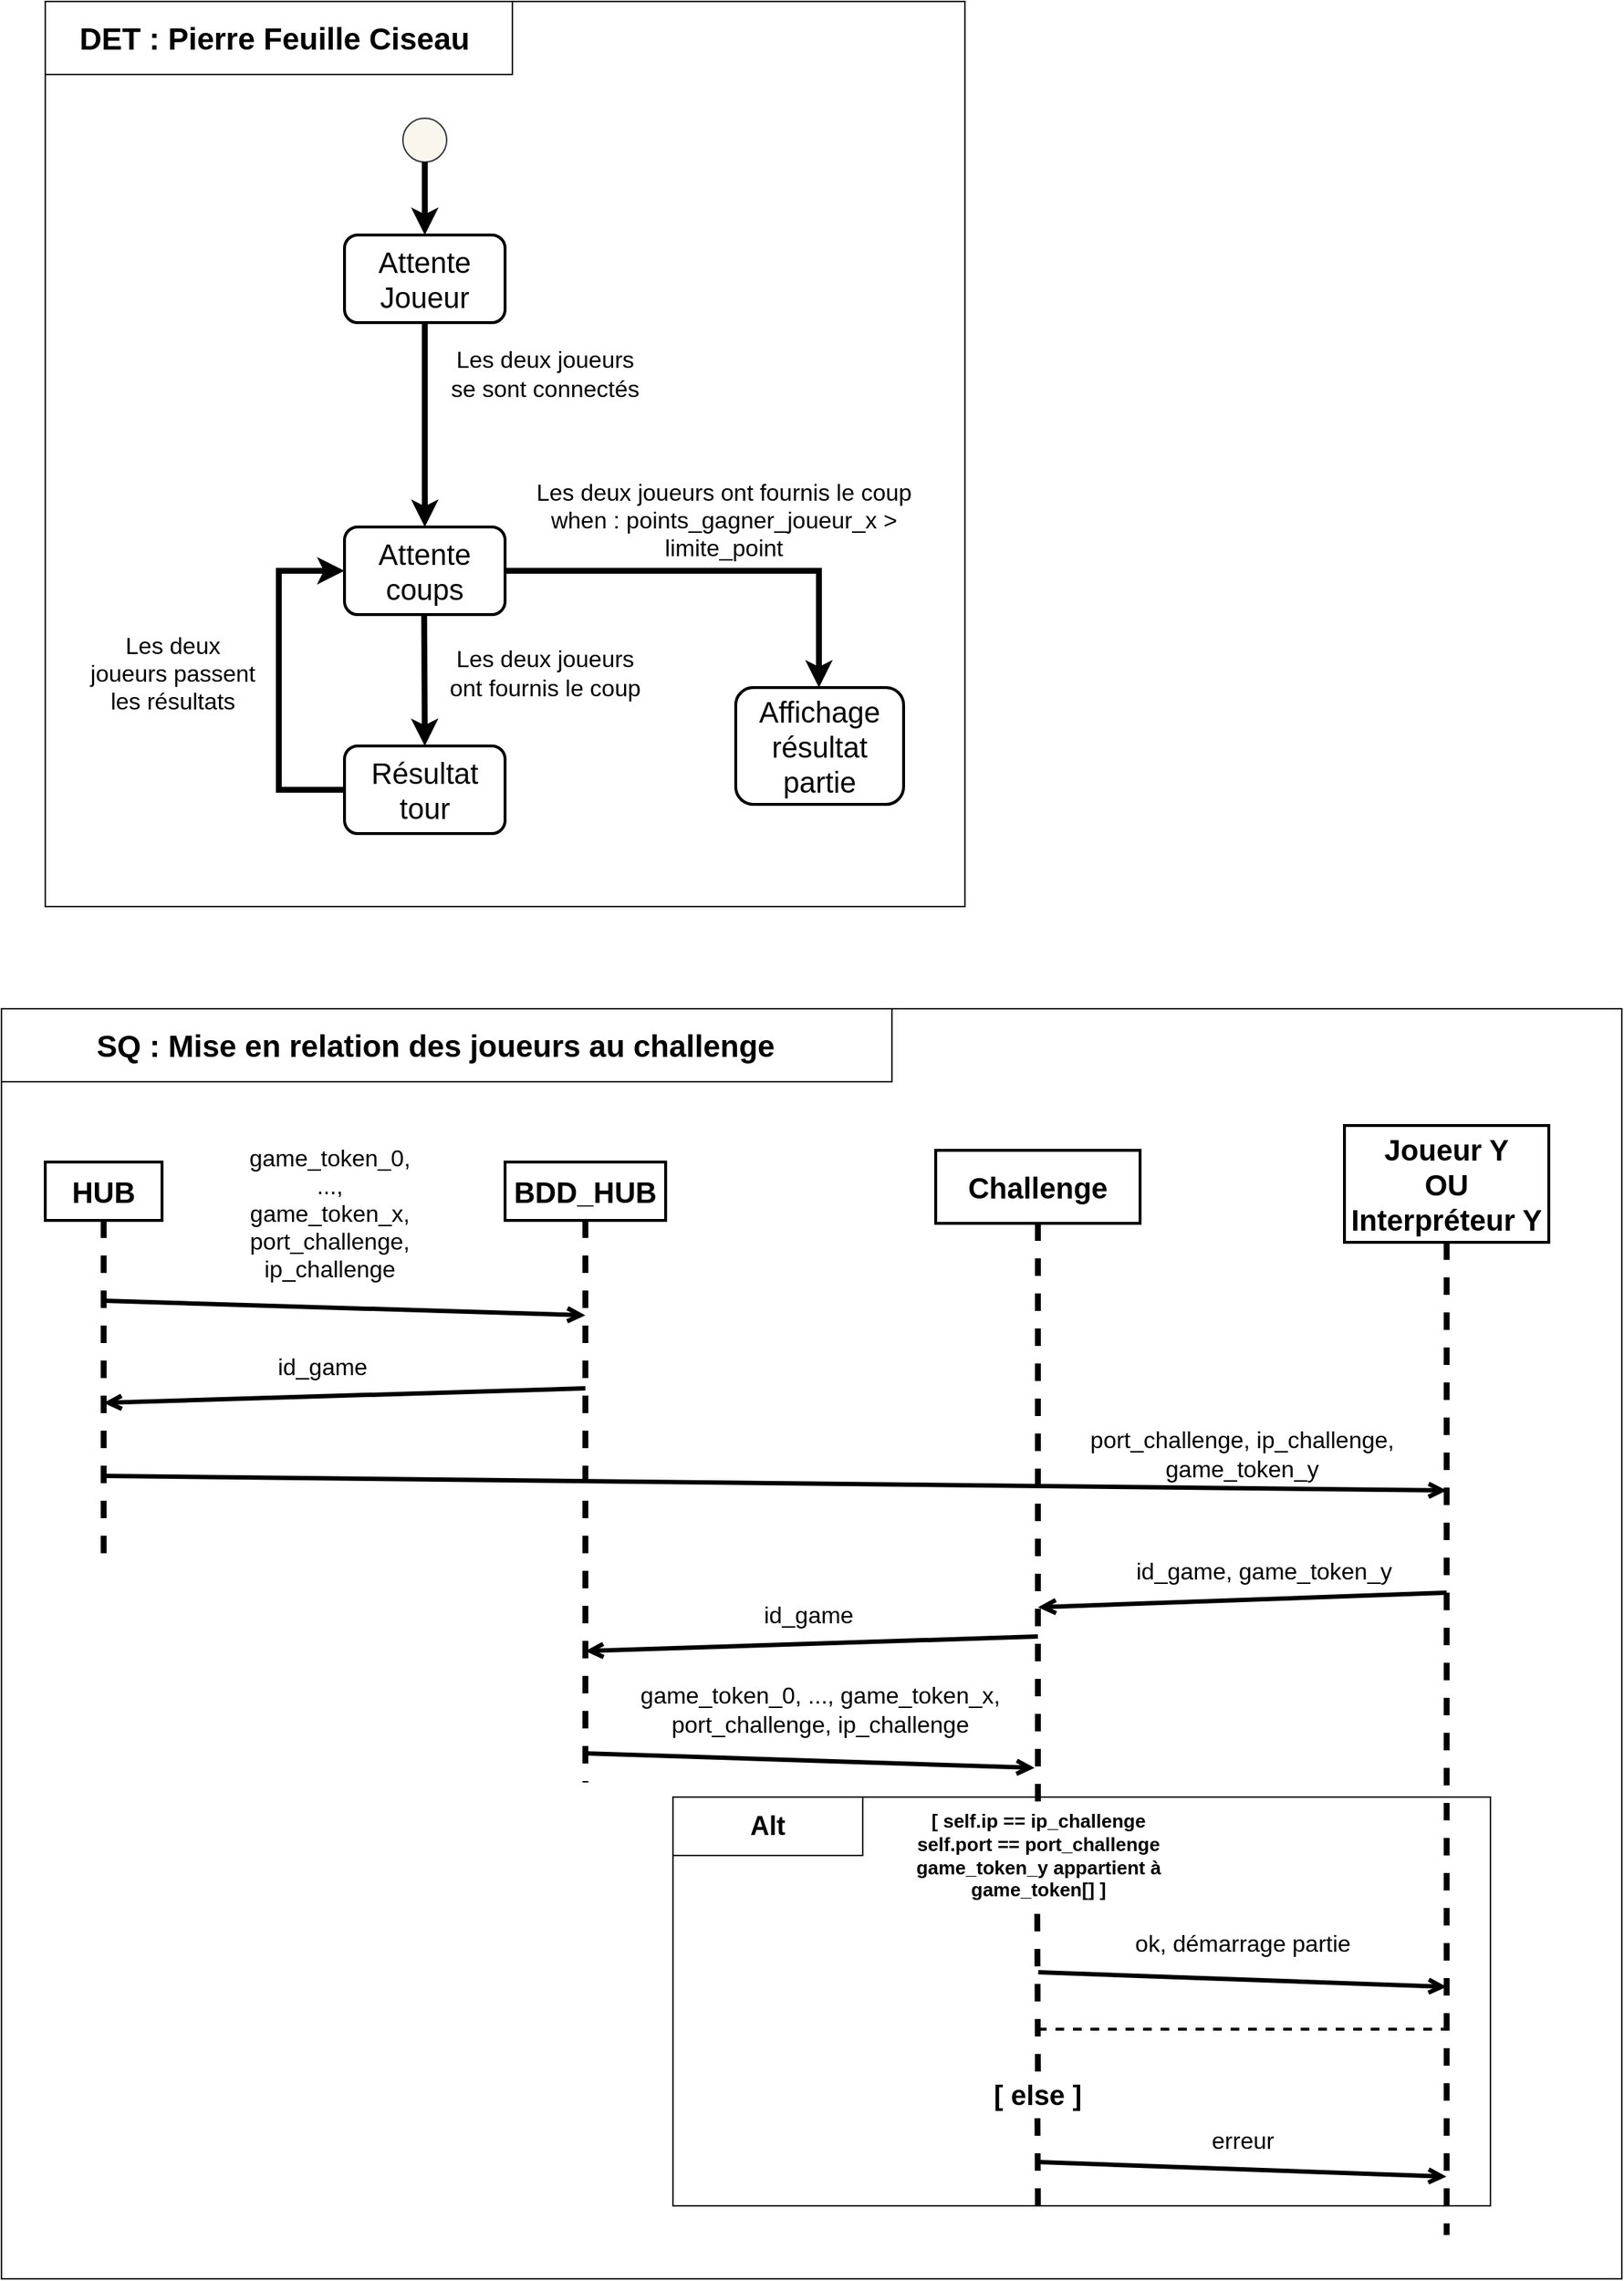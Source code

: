 <mxfile version="24.8.0">
  <diagram name="Page-1" id="ljvkJ78lbDoqU382ew_U">
    <mxGraphModel dx="1245" dy="1721" grid="1" gridSize="10" guides="1" tooltips="1" connect="1" arrows="1" fold="1" page="1" pageScale="1" pageWidth="1200" pageHeight="1700" math="0" shadow="0">
      <root>
        <mxCell id="0" />
        <mxCell id="1" parent="0" />
        <mxCell id="nNztSRtE_IbLVh_h7--W-64" value="" style="rounded=0;whiteSpace=wrap;html=1;" vertex="1" parent="1">
          <mxGeometry x="30" y="800" width="1110" height="870" as="geometry" />
        </mxCell>
        <mxCell id="nNztSRtE_IbLVh_h7--W-67" value="" style="rounded=0;whiteSpace=wrap;html=1;" vertex="1" parent="1">
          <mxGeometry x="490" y="1340" width="560" height="280" as="geometry" />
        </mxCell>
        <mxCell id="nNztSRtE_IbLVh_h7--W-18" value="" style="rounded=0;whiteSpace=wrap;html=1;" vertex="1" parent="1">
          <mxGeometry x="60" y="110" width="630" height="620" as="geometry" />
        </mxCell>
        <mxCell id="nNztSRtE_IbLVh_h7--W-2" value="" style="ellipse;whiteSpace=wrap;html=1;aspect=fixed;fillColor=#f9f7ed;strokeColor=#36393d;" vertex="1" parent="1">
          <mxGeometry x="305" y="190" width="30" height="30" as="geometry" />
        </mxCell>
        <mxCell id="nNztSRtE_IbLVh_h7--W-3" value="Attente&lt;div&gt;Joueur&lt;/div&gt;" style="rounded=1;whiteSpace=wrap;html=1;fontSize=20;strokeWidth=2;" vertex="1" parent="1">
          <mxGeometry x="265" y="270" width="110" height="60" as="geometry" />
        </mxCell>
        <mxCell id="nNztSRtE_IbLVh_h7--W-4" value="Attente coups" style="rounded=1;whiteSpace=wrap;html=1;fontSize=20;strokeWidth=2;" vertex="1" parent="1">
          <mxGeometry x="265" y="470" width="110" height="60" as="geometry" />
        </mxCell>
        <mxCell id="nNztSRtE_IbLVh_h7--W-6" value="" style="endArrow=classic;html=1;rounded=0;exitX=0.5;exitY=1;exitDx=0;exitDy=0;entryX=0.5;entryY=0;entryDx=0;entryDy=0;strokeWidth=4;" edge="1" parent="1" source="nNztSRtE_IbLVh_h7--W-3" target="nNztSRtE_IbLVh_h7--W-4">
          <mxGeometry width="50" height="50" relative="1" as="geometry">
            <mxPoint x="300" y="410" as="sourcePoint" />
            <mxPoint x="240" y="350" as="targetPoint" />
          </mxGeometry>
        </mxCell>
        <mxCell id="nNztSRtE_IbLVh_h7--W-8" value="Résultat tour" style="rounded=1;whiteSpace=wrap;html=1;fontSize=20;strokeWidth=2;" vertex="1" parent="1">
          <mxGeometry x="265" y="620" width="110" height="60" as="geometry" />
        </mxCell>
        <mxCell id="nNztSRtE_IbLVh_h7--W-9" value="Les deux joueurs se sont connectés" style="text;html=1;align=center;verticalAlign=middle;whiteSpace=wrap;rounded=0;fontSize=16;" vertex="1" parent="1">
          <mxGeometry x="335" y="350" width="135" height="30" as="geometry" />
        </mxCell>
        <mxCell id="nNztSRtE_IbLVh_h7--W-10" value="" style="endArrow=classic;html=1;rounded=0;exitX=0.5;exitY=1;exitDx=0;exitDy=0;entryX=0.5;entryY=0;entryDx=0;entryDy=0;strokeWidth=4;" edge="1" parent="1" target="nNztSRtE_IbLVh_h7--W-8">
          <mxGeometry width="50" height="50" relative="1" as="geometry">
            <mxPoint x="319.58" y="530" as="sourcePoint" />
            <mxPoint x="319.58" y="610" as="targetPoint" />
          </mxGeometry>
        </mxCell>
        <mxCell id="nNztSRtE_IbLVh_h7--W-11" value="Les deux joueurs ont fournis le coup" style="text;html=1;align=center;verticalAlign=middle;whiteSpace=wrap;rounded=0;fontSize=16;" vertex="1" parent="1">
          <mxGeometry x="335" y="550" width="135" height="40" as="geometry" />
        </mxCell>
        <mxCell id="nNztSRtE_IbLVh_h7--W-12" value="" style="endArrow=classic;html=1;rounded=0;exitX=0;exitY=0.5;exitDx=0;exitDy=0;entryX=0;entryY=0.5;entryDx=0;entryDy=0;strokeWidth=4;" edge="1" parent="1" source="nNztSRtE_IbLVh_h7--W-8" target="nNztSRtE_IbLVh_h7--W-4">
          <mxGeometry width="50" height="50" relative="1" as="geometry">
            <mxPoint x="329.58" y="540" as="sourcePoint" />
            <mxPoint x="330" y="630" as="targetPoint" />
            <Array as="points">
              <mxPoint x="220" y="650" />
              <mxPoint x="220" y="500" />
            </Array>
          </mxGeometry>
        </mxCell>
        <mxCell id="nNztSRtE_IbLVh_h7--W-13" value="Les deux joueurs passent les résultats" style="text;html=1;align=center;verticalAlign=middle;whiteSpace=wrap;rounded=0;fontSize=16;" vertex="1" parent="1">
          <mxGeometry x="90" y="540" width="115" height="60" as="geometry" />
        </mxCell>
        <mxCell id="nNztSRtE_IbLVh_h7--W-14" value="" style="endArrow=classic;html=1;rounded=0;exitX=1;exitY=0.5;exitDx=0;exitDy=0;strokeWidth=4;" edge="1" parent="1" source="nNztSRtE_IbLVh_h7--W-4">
          <mxGeometry width="50" height="50" relative="1" as="geometry">
            <mxPoint x="329.58" y="540" as="sourcePoint" />
            <mxPoint x="590" y="580" as="targetPoint" />
            <Array as="points">
              <mxPoint x="590" y="500" />
            </Array>
          </mxGeometry>
        </mxCell>
        <mxCell id="nNztSRtE_IbLVh_h7--W-15" value="Les deux joueurs ont fournis le coup&lt;div&gt;when : points_gagner_joueur_x &amp;gt; limite_point&lt;/div&gt;" style="text;html=1;align=center;verticalAlign=middle;whiteSpace=wrap;rounded=0;fontSize=16;" vertex="1" parent="1">
          <mxGeometry x="390" y="440" width="270" height="50" as="geometry" />
        </mxCell>
        <mxCell id="nNztSRtE_IbLVh_h7--W-16" value="Affichage résultat partie" style="rounded=1;whiteSpace=wrap;html=1;fontSize=20;strokeWidth=2;" vertex="1" parent="1">
          <mxGeometry x="533" y="580" width="115" height="80" as="geometry" />
        </mxCell>
        <mxCell id="nNztSRtE_IbLVh_h7--W-17" value="" style="endArrow=classic;html=1;rounded=0;exitX=0.5;exitY=1;exitDx=0;exitDy=0;entryX=0.5;entryY=0;entryDx=0;entryDy=0;strokeWidth=4;" edge="1" parent="1" source="nNztSRtE_IbLVh_h7--W-2" target="nNztSRtE_IbLVh_h7--W-3">
          <mxGeometry width="50" height="50" relative="1" as="geometry">
            <mxPoint x="330" y="340" as="sourcePoint" />
            <mxPoint x="330" y="480" as="targetPoint" />
          </mxGeometry>
        </mxCell>
        <mxCell id="nNztSRtE_IbLVh_h7--W-19" value="" style="rounded=0;whiteSpace=wrap;html=1;" vertex="1" parent="1">
          <mxGeometry x="60" y="110" width="320" height="50" as="geometry" />
        </mxCell>
        <mxCell id="nNztSRtE_IbLVh_h7--W-21" value="DET : Pierre Feuille Ciseau&amp;nbsp;" style="text;html=1;align=center;verticalAlign=middle;whiteSpace=wrap;rounded=0;fontSize=21;fontStyle=1" vertex="1" parent="1">
          <mxGeometry x="75" y="115" width="290" height="40" as="geometry" />
        </mxCell>
        <mxCell id="nNztSRtE_IbLVh_h7--W-23" value="HUB" style="rounded=0;whiteSpace=wrap;html=1;fontStyle=1;fontSize=20;strokeWidth=2;" vertex="1" parent="1">
          <mxGeometry x="60" y="905" width="80" height="40" as="geometry" />
        </mxCell>
        <mxCell id="nNztSRtE_IbLVh_h7--W-24" value="Joueur Y&lt;div&gt;OU&lt;/div&gt;&lt;div&gt;Interpréteur Y&lt;/div&gt;" style="rounded=0;whiteSpace=wrap;html=1;fontStyle=1;fontSize=20;strokeWidth=2;" vertex="1" parent="1">
          <mxGeometry x="950" y="880" width="140" height="80" as="geometry" />
        </mxCell>
        <mxCell id="nNztSRtE_IbLVh_h7--W-25" value="Challenge" style="rounded=0;whiteSpace=wrap;html=1;fontStyle=1;fontSize=20;strokeWidth=2;" vertex="1" parent="1">
          <mxGeometry x="670" y="897" width="140" height="50" as="geometry" />
        </mxCell>
        <mxCell id="nNztSRtE_IbLVh_h7--W-26" value="BDD_HUB" style="rounded=0;whiteSpace=wrap;html=1;fontStyle=1;fontSize=20;strokeWidth=2;" vertex="1" parent="1">
          <mxGeometry x="375" y="905" width="110" height="40" as="geometry" />
        </mxCell>
        <mxCell id="nNztSRtE_IbLVh_h7--W-28" value="" style="endArrow=none;dashed=1;html=1;rounded=0;exitX=0.5;exitY=1;exitDx=0;exitDy=0;fontSize=16;strokeWidth=4;" edge="1" parent="1" source="nNztSRtE_IbLVh_h7--W-23">
          <mxGeometry width="50" height="50" relative="1" as="geometry">
            <mxPoint x="99.57" y="1000" as="sourcePoint" />
            <mxPoint x="100" y="1180" as="targetPoint" />
          </mxGeometry>
        </mxCell>
        <mxCell id="nNztSRtE_IbLVh_h7--W-29" value="" style="endArrow=none;dashed=1;html=1;rounded=0;exitX=0.5;exitY=1;exitDx=0;exitDy=0;fontSize=16;strokeWidth=4;" edge="1" parent="1">
          <mxGeometry width="50" height="50" relative="1" as="geometry">
            <mxPoint x="430" y="945" as="sourcePoint" />
            <mxPoint x="430" y="1330" as="targetPoint" />
          </mxGeometry>
        </mxCell>
        <mxCell id="nNztSRtE_IbLVh_h7--W-30" value="" style="endArrow=none;dashed=1;html=1;rounded=0;exitX=0.5;exitY=1;exitDx=0;exitDy=0;fontSize=16;strokeWidth=4;" edge="1" parent="1">
          <mxGeometry width="50" height="50" relative="1" as="geometry">
            <mxPoint x="740" y="947" as="sourcePoint" />
            <mxPoint x="740" y="1350" as="targetPoint" />
          </mxGeometry>
        </mxCell>
        <mxCell id="nNztSRtE_IbLVh_h7--W-31" value="" style="endArrow=none;dashed=1;html=1;rounded=0;exitX=0.5;exitY=1;exitDx=0;exitDy=0;fontSize=16;strokeWidth=4;" edge="1" parent="1">
          <mxGeometry width="50" height="50" relative="1" as="geometry">
            <mxPoint x="1020" y="960" as="sourcePoint" />
            <mxPoint x="1020" y="1640" as="targetPoint" />
          </mxGeometry>
        </mxCell>
        <mxCell id="nNztSRtE_IbLVh_h7--W-33" value="" style="endArrow=open;html=1;rounded=0;endFill=0;strokeWidth=3;" edge="1" parent="1">
          <mxGeometry width="50" height="50" relative="1" as="geometry">
            <mxPoint x="100" y="1000" as="sourcePoint" />
            <mxPoint x="430" y="1010" as="targetPoint" />
          </mxGeometry>
        </mxCell>
        <mxCell id="nNztSRtE_IbLVh_h7--W-35" value="&lt;div&gt;&lt;span style=&quot;background-color: initial;&quot;&gt;game_token_0,&lt;/span&gt;&lt;/div&gt;&lt;div&gt;...,&lt;br&gt;&lt;div&gt;game_token_x,&lt;/div&gt;&lt;/div&gt;&lt;div&gt;port_challenge,&lt;/div&gt;&lt;div&gt;ip_challenge&lt;/div&gt;" style="text;html=1;align=center;verticalAlign=middle;whiteSpace=wrap;rounded=0;fontSize=16;" vertex="1" parent="1">
          <mxGeometry x="190" y="890" width="130" height="100" as="geometry" />
        </mxCell>
        <mxCell id="nNztSRtE_IbLVh_h7--W-40" value="" style="endArrow=open;html=1;rounded=0;endFill=0;strokeWidth=3;" edge="1" parent="1">
          <mxGeometry width="50" height="50" relative="1" as="geometry">
            <mxPoint x="430" y="1060" as="sourcePoint" />
            <mxPoint x="100" y="1070" as="targetPoint" />
          </mxGeometry>
        </mxCell>
        <mxCell id="nNztSRtE_IbLVh_h7--W-41" value="&lt;div&gt;id_game&lt;/div&gt;" style="text;html=1;align=center;verticalAlign=middle;whiteSpace=wrap;rounded=0;fontSize=16;" vertex="1" parent="1">
          <mxGeometry x="205" y="1030" width="90" height="30" as="geometry" />
        </mxCell>
        <mxCell id="nNztSRtE_IbLVh_h7--W-43" value="" style="endArrow=open;html=1;rounded=0;endFill=0;strokeWidth=3;" edge="1" parent="1">
          <mxGeometry width="50" height="50" relative="1" as="geometry">
            <mxPoint x="740" y="1230" as="sourcePoint" />
            <mxPoint x="430" y="1240" as="targetPoint" />
          </mxGeometry>
        </mxCell>
        <mxCell id="nNztSRtE_IbLVh_h7--W-44" value="&lt;div&gt;id_game&lt;/div&gt;" style="text;html=1;align=center;verticalAlign=middle;whiteSpace=wrap;rounded=0;fontSize=16;" vertex="1" parent="1">
          <mxGeometry x="538" y="1200" width="90" height="30" as="geometry" />
        </mxCell>
        <mxCell id="nNztSRtE_IbLVh_h7--W-45" value="" style="endArrow=open;html=1;rounded=0;endFill=0;strokeWidth=3;" edge="1" parent="1">
          <mxGeometry width="50" height="50" relative="1" as="geometry">
            <mxPoint x="428.25" y="1310" as="sourcePoint" />
            <mxPoint x="737.75" y="1320" as="targetPoint" />
          </mxGeometry>
        </mxCell>
        <mxCell id="nNztSRtE_IbLVh_h7--W-46" value="&lt;div&gt;&lt;span style=&quot;background-color: initial;&quot;&gt;game_token_0,&amp;nbsp;&lt;/span&gt;&lt;span style=&quot;background-color: initial;&quot;&gt;...,&amp;nbsp;&lt;/span&gt;&lt;span style=&quot;background-color: initial;&quot;&gt;game_token_x,&lt;/span&gt;&lt;/div&gt;&lt;div&gt;&lt;div&gt;port_challenge,&amp;nbsp;&lt;span style=&quot;background-color: initial;&quot;&gt;ip_challenge&lt;/span&gt;&lt;/div&gt;&lt;/div&gt;" style="text;html=1;align=center;verticalAlign=middle;whiteSpace=wrap;rounded=0;fontSize=16;" vertex="1" parent="1">
          <mxGeometry x="454.5" y="1260" width="272" height="40" as="geometry" />
        </mxCell>
        <mxCell id="nNztSRtE_IbLVh_h7--W-47" value="" style="endArrow=open;html=1;rounded=0;endFill=0;strokeWidth=3;" edge="1" parent="1">
          <mxGeometry width="50" height="50" relative="1" as="geometry">
            <mxPoint x="100" y="1120" as="sourcePoint" />
            <mxPoint x="1020" y="1130" as="targetPoint" />
          </mxGeometry>
        </mxCell>
        <mxCell id="nNztSRtE_IbLVh_h7--W-48" value="&lt;div&gt;&lt;span style=&quot;background-color: initial;&quot;&gt;port_challenge,&amp;nbsp;&lt;/span&gt;&lt;span style=&quot;background-color: initial;&quot;&gt;ip_challenge,&lt;/span&gt;&lt;/div&gt;&lt;div&gt;&lt;span style=&quot;background-color: initial;&quot;&gt;game_token_y&lt;/span&gt;&lt;/div&gt;" style="text;html=1;align=center;verticalAlign=middle;whiteSpace=wrap;rounded=0;fontSize=16;" vertex="1" parent="1">
          <mxGeometry x="770" y="1090" width="220" height="30" as="geometry" />
        </mxCell>
        <mxCell id="nNztSRtE_IbLVh_h7--W-50" value="" style="endArrow=open;html=1;rounded=0;endFill=0;strokeWidth=3;" edge="1" parent="1">
          <mxGeometry width="50" height="50" relative="1" as="geometry">
            <mxPoint x="1020" y="1200" as="sourcePoint" />
            <mxPoint x="740" y="1210" as="targetPoint" />
          </mxGeometry>
        </mxCell>
        <mxCell id="nNztSRtE_IbLVh_h7--W-51" value="&lt;div&gt;id_game, game_token_y&lt;/div&gt;" style="text;html=1;align=center;verticalAlign=middle;whiteSpace=wrap;rounded=0;fontSize=16;" vertex="1" parent="1">
          <mxGeometry x="800" y="1170" width="190" height="30" as="geometry" />
        </mxCell>
        <mxCell id="nNztSRtE_IbLVh_h7--W-52" value="[ self.ip == ip_challenge&lt;div style=&quot;font-size: 13px;&quot;&gt;self.port == port_challenge&lt;/div&gt;&lt;div style=&quot;font-size: 13px;&quot;&gt;game_token_y appartient à game_token[] ]&lt;/div&gt;" style="text;html=1;align=center;verticalAlign=middle;whiteSpace=wrap;rounded=0;fontSize=13;fontStyle=1" vertex="1" parent="1">
          <mxGeometry x="652.5" y="1350" width="175" height="60" as="geometry" />
        </mxCell>
        <mxCell id="nNztSRtE_IbLVh_h7--W-53" value="" style="endArrow=none;dashed=1;html=1;rounded=0;exitX=0.5;exitY=1;exitDx=0;exitDy=0;fontSize=16;strokeWidth=4;" edge="1" parent="1">
          <mxGeometry width="50" height="50" relative="1" as="geometry">
            <mxPoint x="739.57" y="1420" as="sourcePoint" />
            <mxPoint x="740" y="1530" as="targetPoint" />
          </mxGeometry>
        </mxCell>
        <mxCell id="nNztSRtE_IbLVh_h7--W-54" value="" style="endArrow=open;html=1;rounded=0;endFill=0;strokeWidth=3;" edge="1" parent="1">
          <mxGeometry width="50" height="50" relative="1" as="geometry">
            <mxPoint x="740.25" y="1460" as="sourcePoint" />
            <mxPoint x="1020" y="1470" as="targetPoint" />
          </mxGeometry>
        </mxCell>
        <mxCell id="nNztSRtE_IbLVh_h7--W-55" value="&lt;div&gt;ok, démarrage partie&lt;/div&gt;" style="text;html=1;align=center;verticalAlign=middle;whiteSpace=wrap;rounded=0;fontSize=16;" vertex="1" parent="1">
          <mxGeometry x="803.75" y="1420" width="152.5" height="40" as="geometry" />
        </mxCell>
        <mxCell id="nNztSRtE_IbLVh_h7--W-56" value="" style="endArrow=none;dashed=1;html=1;rounded=0;fontSize=16;strokeWidth=2;" edge="1" parent="1">
          <mxGeometry width="50" height="50" relative="1" as="geometry">
            <mxPoint x="740" y="1499" as="sourcePoint" />
            <mxPoint x="1020" y="1499" as="targetPoint" />
          </mxGeometry>
        </mxCell>
        <mxCell id="nNztSRtE_IbLVh_h7--W-57" value="[ else&lt;span style=&quot;background-color: initial; font-size: 19px;&quot;&gt;&amp;nbsp;]&lt;/span&gt;" style="text;html=1;align=center;verticalAlign=middle;whiteSpace=wrap;rounded=0;fontSize=19;fontStyle=1" vertex="1" parent="1">
          <mxGeometry x="706.25" y="1530" width="67.5" height="30" as="geometry" />
        </mxCell>
        <mxCell id="nNztSRtE_IbLVh_h7--W-58" value="" style="endArrow=none;dashed=1;html=1;rounded=0;exitX=0.5;exitY=1;exitDx=0;exitDy=0;fontSize=16;strokeWidth=4;" edge="1" parent="1">
          <mxGeometry width="50" height="50" relative="1" as="geometry">
            <mxPoint x="739.7" y="1560" as="sourcePoint" />
            <mxPoint x="740" y="1620" as="targetPoint" />
          </mxGeometry>
        </mxCell>
        <mxCell id="nNztSRtE_IbLVh_h7--W-60" value="" style="endArrow=open;html=1;rounded=0;endFill=0;strokeWidth=3;" edge="1" parent="1">
          <mxGeometry width="50" height="50" relative="1" as="geometry">
            <mxPoint x="740.13" y="1590" as="sourcePoint" />
            <mxPoint x="1019.88" y="1600" as="targetPoint" />
          </mxGeometry>
        </mxCell>
        <mxCell id="nNztSRtE_IbLVh_h7--W-61" value="erreur" style="text;html=1;align=center;verticalAlign=middle;whiteSpace=wrap;rounded=0;fontSize=16;" vertex="1" parent="1">
          <mxGeometry x="847.5" y="1560" width="65" height="30" as="geometry" />
        </mxCell>
        <mxCell id="nNztSRtE_IbLVh_h7--W-65" value="" style="rounded=0;whiteSpace=wrap;html=1;" vertex="1" parent="1">
          <mxGeometry x="30" y="800" width="610" height="50" as="geometry" />
        </mxCell>
        <mxCell id="nNztSRtE_IbLVh_h7--W-66" value="SQ : Mise en relation des joueurs au challenge" style="text;html=1;align=center;verticalAlign=middle;whiteSpace=wrap;rounded=0;fontSize=21;fontStyle=1" vertex="1" parent="1">
          <mxGeometry x="75" y="805" width="505" height="40" as="geometry" />
        </mxCell>
        <mxCell id="nNztSRtE_IbLVh_h7--W-68" value="Alt" style="rounded=0;whiteSpace=wrap;html=1;fontSize=18;fontStyle=1" vertex="1" parent="1">
          <mxGeometry x="490" y="1340" width="130" height="40" as="geometry" />
        </mxCell>
      </root>
    </mxGraphModel>
  </diagram>
</mxfile>
